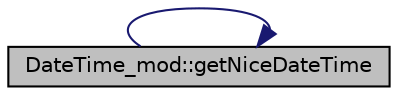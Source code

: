 digraph "DateTime_mod::getNiceDateTime"
{
 // LATEX_PDF_SIZE
  edge [fontname="Helvetica",fontsize="10",labelfontname="Helvetica",labelfontsize="10"];
  node [fontname="Helvetica",fontsize="10",shape=record];
  rankdir="LR";
  Node1 [label="DateTime_mod::getNiceDateTime",height=0.2,width=0.4,color="black", fillcolor="grey75", style="filled", fontcolor="black",tooltip="Return date and time in a nice format."];
  Node1 -> Node1 [color="midnightblue",fontsize="10",style="solid",fontname="Helvetica"];
}
